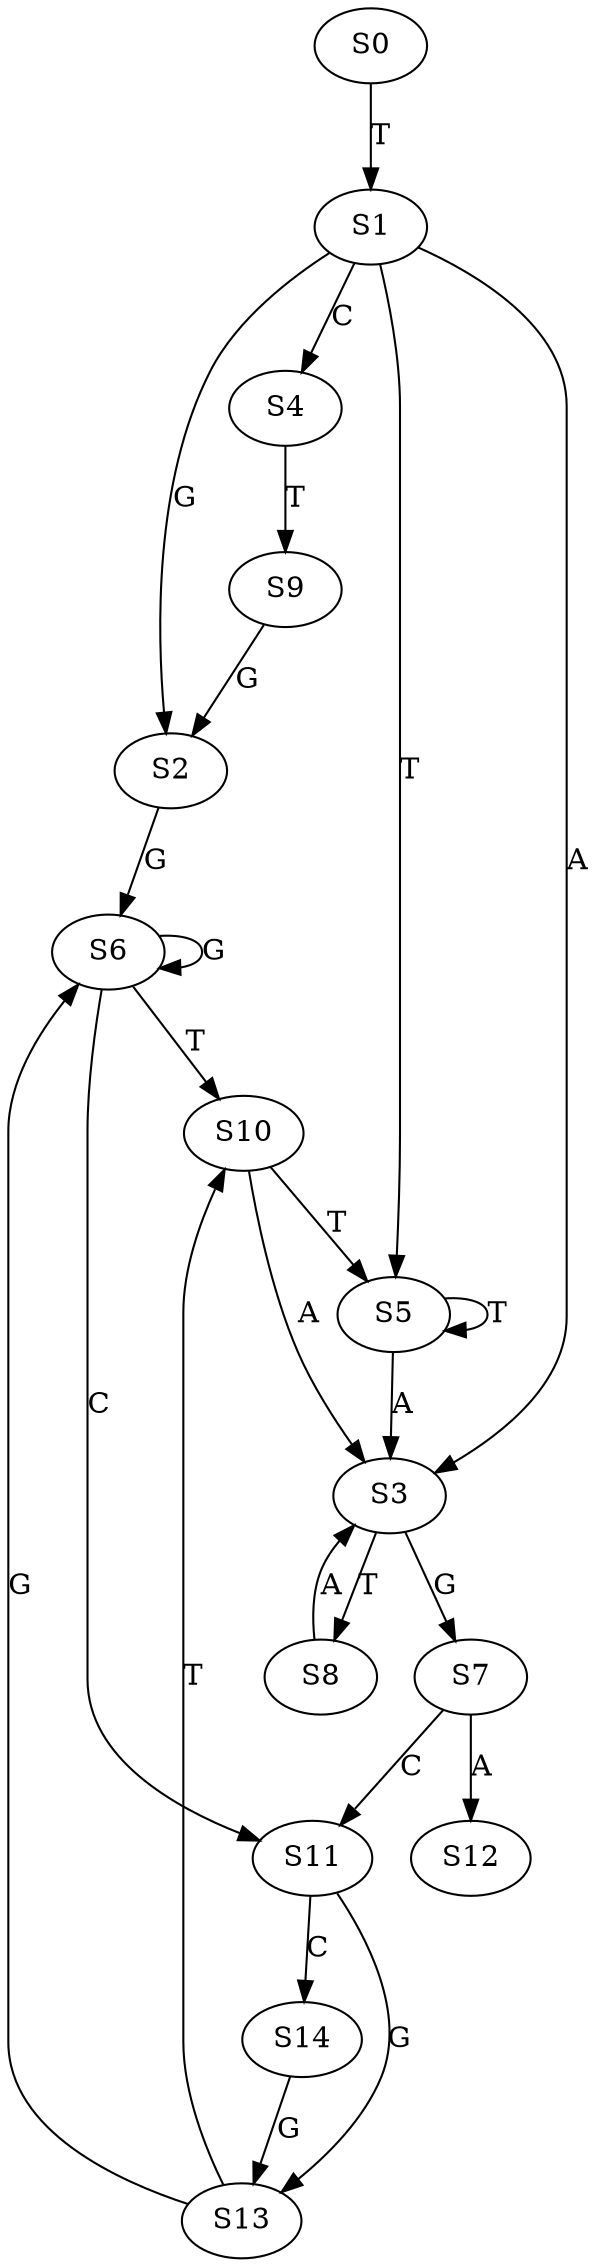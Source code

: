 strict digraph  {
	S0 -> S1 [ label = T ];
	S1 -> S2 [ label = G ];
	S1 -> S3 [ label = A ];
	S1 -> S4 [ label = C ];
	S1 -> S5 [ label = T ];
	S2 -> S6 [ label = G ];
	S3 -> S7 [ label = G ];
	S3 -> S8 [ label = T ];
	S4 -> S9 [ label = T ];
	S5 -> S3 [ label = A ];
	S5 -> S5 [ label = T ];
	S6 -> S10 [ label = T ];
	S6 -> S11 [ label = C ];
	S6 -> S6 [ label = G ];
	S7 -> S11 [ label = C ];
	S7 -> S12 [ label = A ];
	S8 -> S3 [ label = A ];
	S9 -> S2 [ label = G ];
	S10 -> S5 [ label = T ];
	S10 -> S3 [ label = A ];
	S11 -> S13 [ label = G ];
	S11 -> S14 [ label = C ];
	S13 -> S6 [ label = G ];
	S13 -> S10 [ label = T ];
	S14 -> S13 [ label = G ];
}

